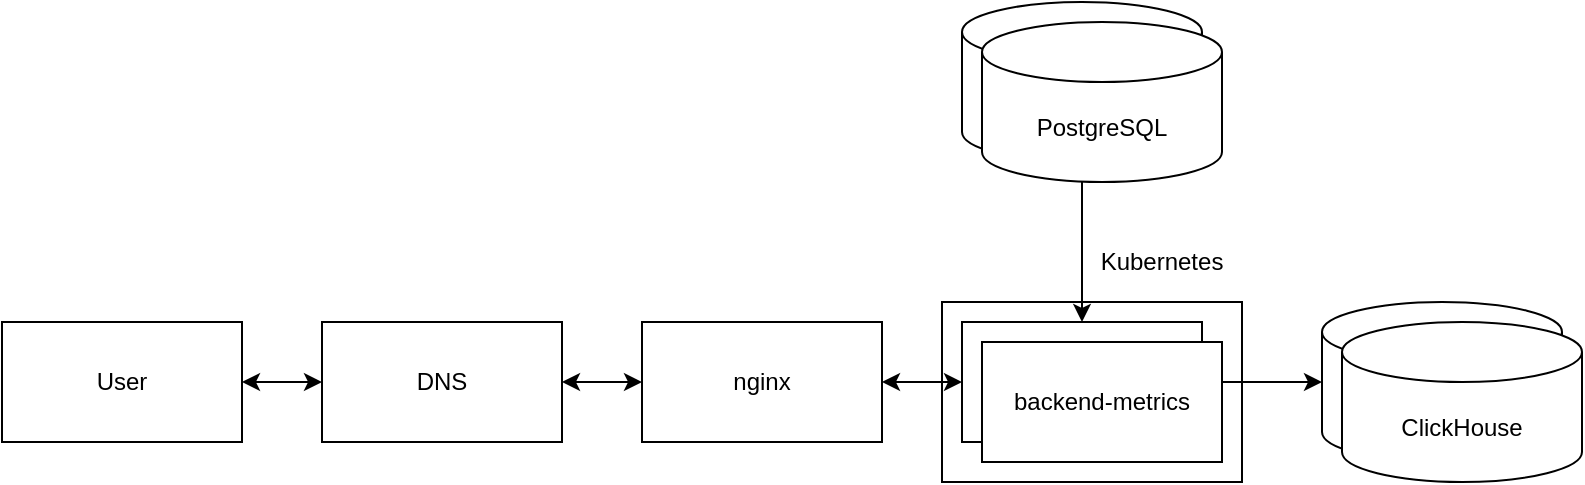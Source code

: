 <mxfile version="15.9.1" type="device"><diagram id="cDi8IahvEKvrYIOiSqdl" name="Page-1"><mxGraphModel dx="1426" dy="825" grid="1" gridSize="10" guides="1" tooltips="1" connect="1" arrows="1" fold="1" page="1" pageScale="1" pageWidth="827" pageHeight="1169" math="0" shadow="0"><root><mxCell id="0"/><mxCell id="1" parent="0"/><mxCell id="ASxNHNS6aOMDxWNFGvDQ-28" value="" style="rounded=0;whiteSpace=wrap;html=1;" vertex="1" parent="1"><mxGeometry x="630" y="400" width="150" height="90" as="geometry"/></mxCell><mxCell id="ASxNHNS6aOMDxWNFGvDQ-1" value="User" style="rounded=0;whiteSpace=wrap;html=1;" vertex="1" parent="1"><mxGeometry x="160" y="410" width="120" height="60" as="geometry"/></mxCell><mxCell id="ASxNHNS6aOMDxWNFGvDQ-3" value="DNS" style="rounded=0;whiteSpace=wrap;html=1;" vertex="1" parent="1"><mxGeometry x="320" y="410" width="120" height="60" as="geometry"/></mxCell><mxCell id="ASxNHNS6aOMDxWNFGvDQ-4" value="nginx" style="rounded=0;whiteSpace=wrap;html=1;" vertex="1" parent="1"><mxGeometry x="480" y="410" width="120" height="60" as="geometry"/></mxCell><mxCell id="ASxNHNS6aOMDxWNFGvDQ-7" value="backend-metrics" style="rounded=0;whiteSpace=wrap;html=1;" vertex="1" parent="1"><mxGeometry x="640" y="410" width="120" height="60" as="geometry"/></mxCell><mxCell id="ASxNHNS6aOMDxWNFGvDQ-9" value="PostgreSQL" style="shape=cylinder3;whiteSpace=wrap;html=1;boundedLbl=1;backgroundOutline=1;size=15;" vertex="1" parent="1"><mxGeometry x="640" y="250" width="120" height="80" as="geometry"/></mxCell><mxCell id="ASxNHNS6aOMDxWNFGvDQ-12" value="" style="endArrow=classic;startArrow=classic;html=1;rounded=0;entryX=0;entryY=0.5;entryDx=0;entryDy=0;exitX=1;exitY=0.5;exitDx=0;exitDy=0;" edge="1" parent="1" source="ASxNHNS6aOMDxWNFGvDQ-1" target="ASxNHNS6aOMDxWNFGvDQ-3"><mxGeometry width="50" height="50" relative="1" as="geometry"><mxPoint x="350" y="540" as="sourcePoint"/><mxPoint x="400" y="490" as="targetPoint"/></mxGeometry></mxCell><mxCell id="ASxNHNS6aOMDxWNFGvDQ-13" value="" style="endArrow=classic;startArrow=classic;html=1;rounded=0;entryX=0;entryY=0.5;entryDx=0;entryDy=0;exitX=1;exitY=0.5;exitDx=0;exitDy=0;" edge="1" parent="1" source="ASxNHNS6aOMDxWNFGvDQ-3" target="ASxNHNS6aOMDxWNFGvDQ-4"><mxGeometry width="50" height="50" relative="1" as="geometry"><mxPoint x="350" y="540" as="sourcePoint"/><mxPoint x="400" y="490" as="targetPoint"/></mxGeometry></mxCell><mxCell id="ASxNHNS6aOMDxWNFGvDQ-16" value="" style="endArrow=classic;startArrow=classic;html=1;rounded=0;entryX=0;entryY=0.5;entryDx=0;entryDy=0;exitX=1;exitY=0.5;exitDx=0;exitDy=0;" edge="1" parent="1" source="ASxNHNS6aOMDxWNFGvDQ-4" target="ASxNHNS6aOMDxWNFGvDQ-7"><mxGeometry width="50" height="50" relative="1" as="geometry"><mxPoint x="670" y="540" as="sourcePoint"/><mxPoint x="640" y="440" as="targetPoint"/></mxGeometry></mxCell><mxCell id="ASxNHNS6aOMDxWNFGvDQ-17" value="ClickHouse" style="shape=cylinder3;whiteSpace=wrap;html=1;boundedLbl=1;backgroundOutline=1;size=15;" vertex="1" parent="1"><mxGeometry x="820" y="400" width="120" height="80" as="geometry"/></mxCell><mxCell id="ASxNHNS6aOMDxWNFGvDQ-20" value="" style="endArrow=classic;startArrow=classic;html=1;rounded=0;entryX=0;entryY=0.5;entryDx=0;entryDy=0;entryPerimeter=0;exitX=1;exitY=0.5;exitDx=0;exitDy=0;" edge="1" parent="1" source="ASxNHNS6aOMDxWNFGvDQ-7" target="ASxNHNS6aOMDxWNFGvDQ-17"><mxGeometry width="50" height="50" relative="1" as="geometry"><mxPoint x="970" y="510" as="sourcePoint"/><mxPoint x="1050" y="510" as="targetPoint"/></mxGeometry></mxCell><mxCell id="ASxNHNS6aOMDxWNFGvDQ-21" value="" style="endArrow=classic;startArrow=classic;html=1;rounded=0;entryX=0.5;entryY=1;entryDx=0;entryDy=0;entryPerimeter=0;exitX=0.5;exitY=0;exitDx=0;exitDy=0;" edge="1" parent="1" source="ASxNHNS6aOMDxWNFGvDQ-7" target="ASxNHNS6aOMDxWNFGvDQ-9"><mxGeometry width="50" height="50" relative="1" as="geometry"><mxPoint x="740" y="510" as="sourcePoint"/><mxPoint x="790" y="460" as="targetPoint"/></mxGeometry></mxCell><mxCell id="ASxNHNS6aOMDxWNFGvDQ-22" value="ClickHouse" style="shape=cylinder3;whiteSpace=wrap;html=1;boundedLbl=1;backgroundOutline=1;size=15;" vertex="1" parent="1"><mxGeometry x="830" y="410" width="120" height="80" as="geometry"/></mxCell><mxCell id="ASxNHNS6aOMDxWNFGvDQ-24" value="PostgreSQL" style="shape=cylinder3;whiteSpace=wrap;html=1;boundedLbl=1;backgroundOutline=1;size=15;" vertex="1" parent="1"><mxGeometry x="650" y="260" width="120" height="80" as="geometry"/></mxCell><mxCell id="ASxNHNS6aOMDxWNFGvDQ-26" value="backend-metrics" style="rounded=0;whiteSpace=wrap;html=1;" vertex="1" parent="1"><mxGeometry x="650" y="420" width="120" height="60" as="geometry"/></mxCell><mxCell id="ASxNHNS6aOMDxWNFGvDQ-29" value="Kubernetes" style="text;html=1;strokeColor=none;fillColor=none;align=center;verticalAlign=middle;whiteSpace=wrap;rounded=0;" vertex="1" parent="1"><mxGeometry x="710" y="365" width="60" height="30" as="geometry"/></mxCell></root></mxGraphModel></diagram></mxfile>